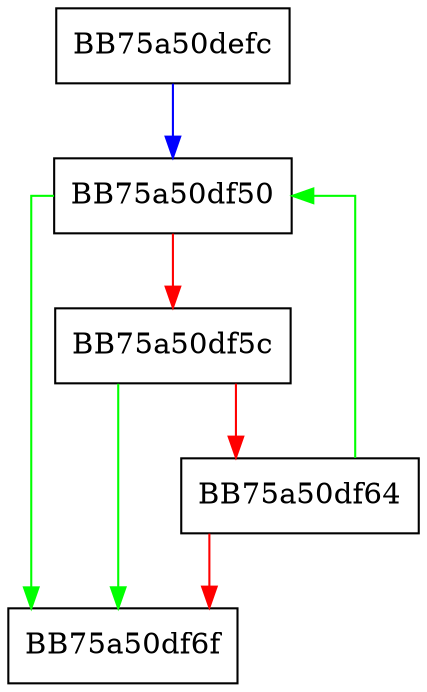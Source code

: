 digraph SignatureIdentifiers {
  node [shape="box"];
  graph [splines=ortho];
  BB75a50defc -> BB75a50df50 [color="blue"];
  BB75a50df50 -> BB75a50df6f [color="green"];
  BB75a50df50 -> BB75a50df5c [color="red"];
  BB75a50df5c -> BB75a50df6f [color="green"];
  BB75a50df5c -> BB75a50df64 [color="red"];
  BB75a50df64 -> BB75a50df50 [color="green"];
  BB75a50df64 -> BB75a50df6f [color="red"];
}